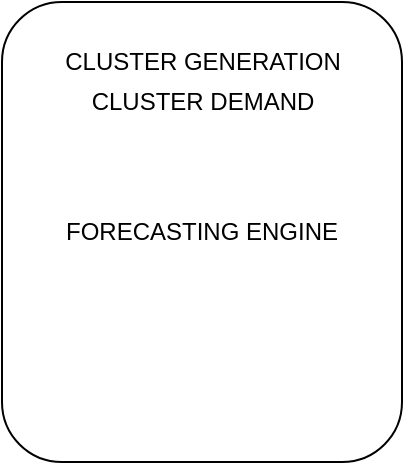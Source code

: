 <mxfile version="14.3.0" type="github">
  <diagram id="a-bHq1KkwQbsTztBTE07" name="Page-1">
    <mxGraphModel dx="868" dy="488" grid="1" gridSize="10" guides="1" tooltips="1" connect="1" arrows="1" fold="1" page="1" pageScale="1" pageWidth="827" pageHeight="1169" math="0" shadow="0">
      <root>
        <mxCell id="0" />
        <mxCell id="1" parent="0" />
        <mxCell id="Kt-GRtBH2peXFJSDINZT-1" value="FORECASTING ENGINE" style="rounded=1;whiteSpace=wrap;html=1;direction=south;" vertex="1" parent="1">
          <mxGeometry x="275" y="10" width="200" height="230" as="geometry" />
        </mxCell>
        <mxCell id="Kt-GRtBH2peXFJSDINZT-2" value="CLUSTER DEMAND" style="text;html=1;resizable=0;autosize=1;align=center;verticalAlign=middle;points=[];fillColor=none;strokeColor=none;rounded=0;" vertex="1" parent="1">
          <mxGeometry x="310" y="50" width="130" height="20" as="geometry" />
        </mxCell>
        <mxCell id="Kt-GRtBH2peXFJSDINZT-3" value="CLUSTER GENERATION" style="text;html=1;resizable=0;autosize=1;align=center;verticalAlign=middle;points=[];fillColor=none;strokeColor=none;rounded=0;" vertex="1" parent="1">
          <mxGeometry x="300" y="30" width="150" height="20" as="geometry" />
        </mxCell>
      </root>
    </mxGraphModel>
  </diagram>
</mxfile>
